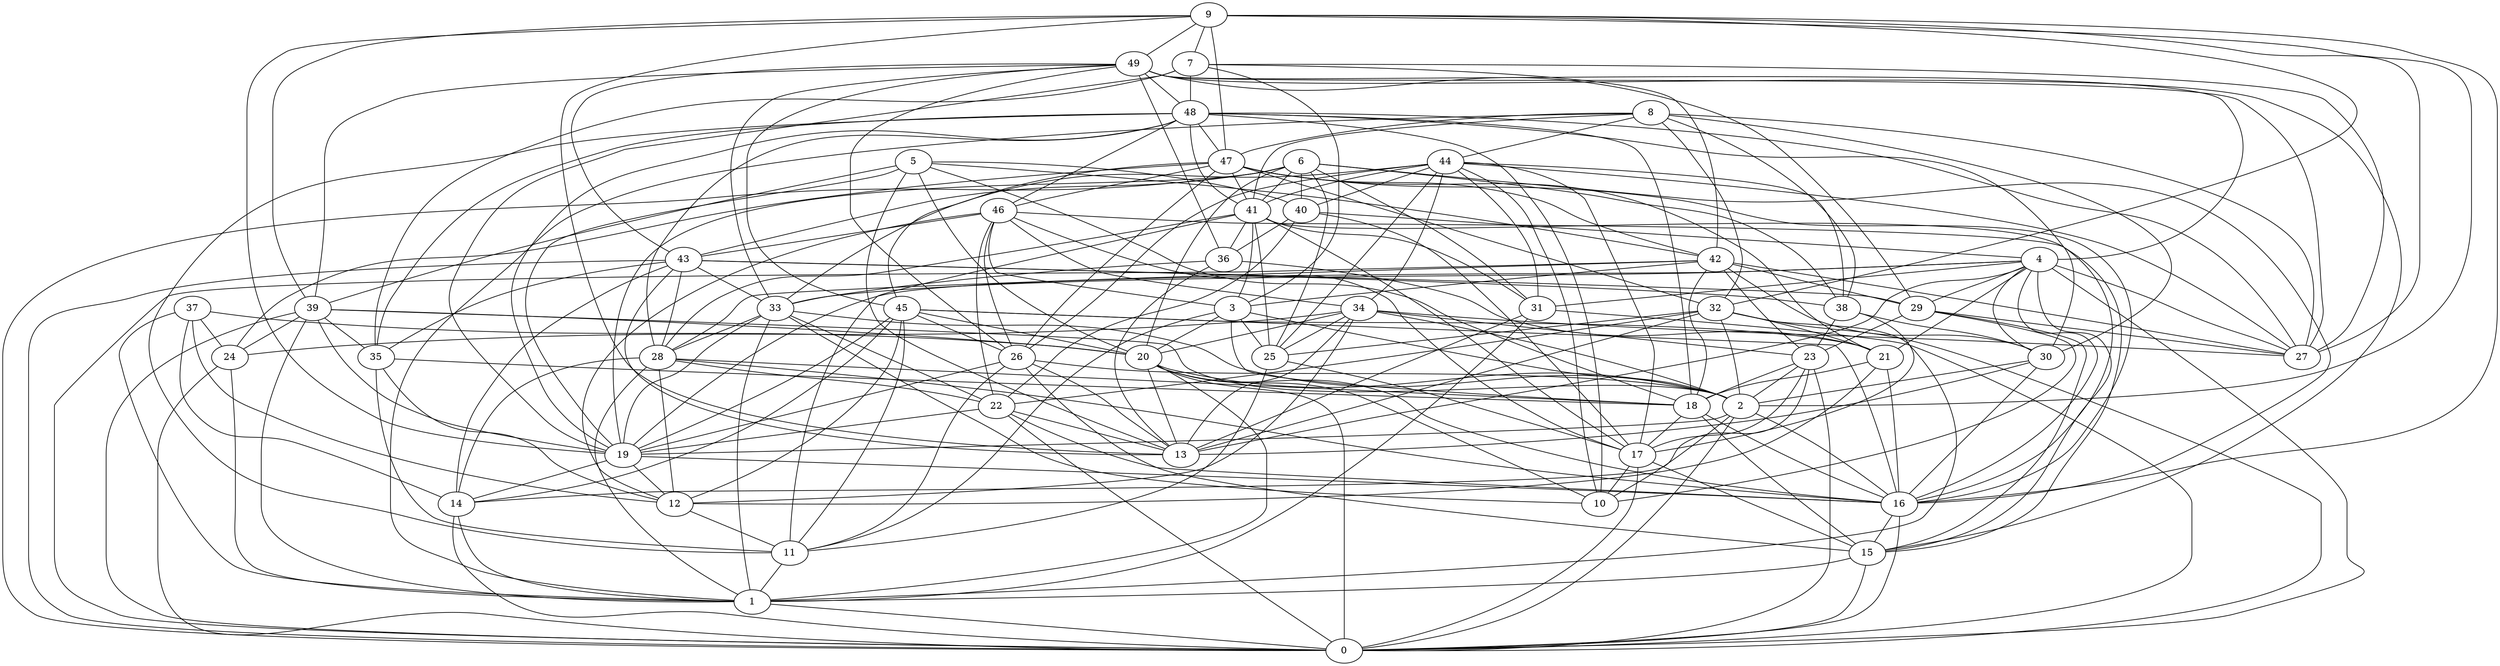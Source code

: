 digraph GG_graph {

subgraph G_graph {
edge [color = black]
"18" -> "15" [dir = none]
"37" -> "1" [dir = none]
"37" -> "14" [dir = none]
"37" -> "12" [dir = none]
"34" -> "23" [dir = none]
"34" -> "13" [dir = none]
"14" -> "0" [dir = none]
"8" -> "41" [dir = none]
"8" -> "27" [dir = none]
"8" -> "30" [dir = none]
"49" -> "29" [dir = none]
"49" -> "48" [dir = none]
"49" -> "4" [dir = none]
"49" -> "26" [dir = none]
"42" -> "0" [dir = none]
"42" -> "27" [dir = none]
"42" -> "3" [dir = none]
"20" -> "2" [dir = none]
"20" -> "16" [dir = none]
"21" -> "18" [dir = none]
"23" -> "14" [dir = none]
"23" -> "2" [dir = none]
"43" -> "35" [dir = none]
"43" -> "14" [dir = none]
"43" -> "28" [dir = none]
"15" -> "1" [dir = none]
"29" -> "15" [dir = none]
"4" -> "33" [dir = none]
"4" -> "27" [dir = none]
"4" -> "13" [dir = none]
"4" -> "0" [dir = none]
"4" -> "19" [dir = none]
"41" -> "36" [dir = none]
"41" -> "17" [dir = none]
"41" -> "31" [dir = none]
"41" -> "28" [dir = none]
"28" -> "16" [dir = none]
"28" -> "18" [dir = none]
"28" -> "1" [dir = none]
"46" -> "22" [dir = none]
"46" -> "12" [dir = none]
"19" -> "14" [dir = none]
"19" -> "16" [dir = none]
"40" -> "4" [dir = none]
"40" -> "17" [dir = none]
"17" -> "15" [dir = none]
"9" -> "32" [dir = none]
"9" -> "2" [dir = none]
"9" -> "27" [dir = none]
"9" -> "16" [dir = none]
"9" -> "39" [dir = none]
"5" -> "39" [dir = none]
"5" -> "18" [dir = none]
"5" -> "19" [dir = none]
"44" -> "40" [dir = none]
"44" -> "31" [dir = none]
"12" -> "11" [dir = none]
"33" -> "28" [dir = none]
"33" -> "22" [dir = none]
"1" -> "0" [dir = none]
"36" -> "13" [dir = none]
"38" -> "30" [dir = none]
"45" -> "16" [dir = none]
"45" -> "14" [dir = none]
"3" -> "20" [dir = none]
"6" -> "25" [dir = none]
"6" -> "38" [dir = none]
"6" -> "0" [dir = none]
"6" -> "20" [dir = none]
"6" -> "41" [dir = none]
"30" -> "2" [dir = none]
"26" -> "2" [dir = none]
"32" -> "0" [dir = none]
"32" -> "2" [dir = none]
"32" -> "13" [dir = none]
"2" -> "10" [dir = none]
"2" -> "0" [dir = none]
"25" -> "11" [dir = none]
"24" -> "1" [dir = none]
"24" -> "0" [dir = none]
"31" -> "0" [dir = none]
"47" -> "41" [dir = none]
"47" -> "16" [dir = none]
"47" -> "26" [dir = none]
"47" -> "45" [dir = none]
"47" -> "21" [dir = none]
"16" -> "0" [dir = none]
"7" -> "35" [dir = none]
"7" -> "27" [dir = none]
"11" -> "1" [dir = none]
"48" -> "41" [dir = none]
"48" -> "46" [dir = none]
"48" -> "19" [dir = none]
"48" -> "35" [dir = none]
"48" -> "28" [dir = none]
"48" -> "18" [dir = none]
"48" -> "10" [dir = none]
"48" -> "11" [dir = none]
"5" -> "13" [dir = none]
"46" -> "17" [dir = none]
"33" -> "2" [dir = none]
"48" -> "47" [dir = none]
"22" -> "19" [dir = none]
"4" -> "31" [dir = none]
"16" -> "15" [dir = none]
"44" -> "41" [dir = none]
"20" -> "1" [dir = none]
"3" -> "25" [dir = none]
"47" -> "42" [dir = none]
"21" -> "16" [dir = none]
"47" -> "24" [dir = none]
"49" -> "27" [dir = none]
"39" -> "35" [dir = none]
"45" -> "21" [dir = none]
"26" -> "11" [dir = none]
"46" -> "43" [dir = none]
"9" -> "49" [dir = none]
"23" -> "0" [dir = none]
"23" -> "18" [dir = none]
"46" -> "3" [dir = none]
"39" -> "1" [dir = none]
"8" -> "44" [dir = none]
"2" -> "19" [dir = none]
"32" -> "22" [dir = none]
"45" -> "12" [dir = none]
"28" -> "14" [dir = none]
"46" -> "34" [dir = none]
"6" -> "19" [dir = none]
"4" -> "29" [dir = none]
"6" -> "40" [dir = none]
"6" -> "16" [dir = none]
"39" -> "20" [dir = none]
"32" -> "25" [dir = none]
"49" -> "43" [dir = none]
"47" -> "32" [dir = none]
"49" -> "45" [dir = none]
"14" -> "1" [dir = none]
"28" -> "22" [dir = none]
"6" -> "31" [dir = none]
"29" -> "10" [dir = none]
"33" -> "19" [dir = none]
"34" -> "25" [dir = none]
"34" -> "12" [dir = none]
"39" -> "2" [dir = none]
"42" -> "30" [dir = none]
"8" -> "47" [dir = none]
"45" -> "26" [dir = none]
"46" -> "15" [dir = none]
"49" -> "39" [dir = none]
"18" -> "16" [dir = none]
"44" -> "33" [dir = none]
"21" -> "12" [dir = none]
"44" -> "26" [dir = none]
"40" -> "22" [dir = none]
"31" -> "1" [dir = none]
"40" -> "36" [dir = none]
"44" -> "34" [dir = none]
"17" -> "10" [dir = none]
"44" -> "25" [dir = none]
"49" -> "15" [dir = none]
"43" -> "38" [dir = none]
"7" -> "42" [dir = none]
"30" -> "13" [dir = none]
"7" -> "19" [dir = none]
"9" -> "47" [dir = none]
"38" -> "17" [dir = none]
"47" -> "46" [dir = none]
"37" -> "20" [dir = none]
"5" -> "20" [dir = none]
"33" -> "1" [dir = none]
"35" -> "11" [dir = none]
"48" -> "27" [dir = none]
"22" -> "13" [dir = none]
"2" -> "16" [dir = none]
"34" -> "2" [dir = none]
"34" -> "27" [dir = none]
"18" -> "17" [dir = none]
"17" -> "0" [dir = none]
"29" -> "27" [dir = none]
"4" -> "30" [dir = none]
"43" -> "33" [dir = none]
"9" -> "7" [dir = none]
"48" -> "30" [dir = none]
"26" -> "15" [dir = none]
"3" -> "11" [dir = none]
"39" -> "24" [dir = none]
"44" -> "27" [dir = none]
"39" -> "19" [dir = none]
"7" -> "3" [dir = none]
"44" -> "10" [dir = none]
"4" -> "16" [dir = none]
"44" -> "38" [dir = none]
"4" -> "21" [dir = none]
"29" -> "23" [dir = none]
"5" -> "40" [dir = none]
"22" -> "16" [dir = none]
"41" -> "11" [dir = none]
"35" -> "18" [dir = none]
"20" -> "13" [dir = none]
"32" -> "1" [dir = none]
"44" -> "17" [dir = none]
"5" -> "42" [dir = none]
"8" -> "1" [dir = none]
"22" -> "0" [dir = none]
"6" -> "43" [dir = none]
"25" -> "17" [dir = none]
"49" -> "33" [dir = none]
"43" -> "29" [dir = none]
"8" -> "32" [dir = none]
"41" -> "25" [dir = none]
"20" -> "0" [dir = none]
"34" -> "20" [dir = none]
"33" -> "10" [dir = none]
"9" -> "19" [dir = none]
"38" -> "23" [dir = none]
"41" -> "3" [dir = none]
"26" -> "13" [dir = none]
"41" -> "16" [dir = none]
"19" -> "12" [dir = none]
"39" -> "0" [dir = none]
"23" -> "17" [dir = none]
"37" -> "24" [dir = none]
"9" -> "13" [dir = none]
"49" -> "36" [dir = none]
"42" -> "23" [dir = none]
"36" -> "21" [dir = none]
"45" -> "19" [dir = none]
"4" -> "15" [dir = none]
"45" -> "11" [dir = none]
"45" -> "20" [dir = none]
"36" -> "33" [dir = none]
"34" -> "24" [dir = none]
"46" -> "26" [dir = none]
"26" -> "19" [dir = none]
"20" -> "10" [dir = none]
"42" -> "18" [dir = none]
"35" -> "12" [dir = none]
"30" -> "16" [dir = none]
"31" -> "13" [dir = none]
"7" -> "48" [dir = none]
"42" -> "29" [dir = none]
"43" -> "13" [dir = none]
"43" -> "0" [dir = none]
"42" -> "28" [dir = none]
"28" -> "12" [dir = none]
"15" -> "0" [dir = none]
"8" -> "38" [dir = none]
"32" -> "21" [dir = none]
"3" -> "2" [dir = none]
"3" -> "18" [dir = none]
}

}
